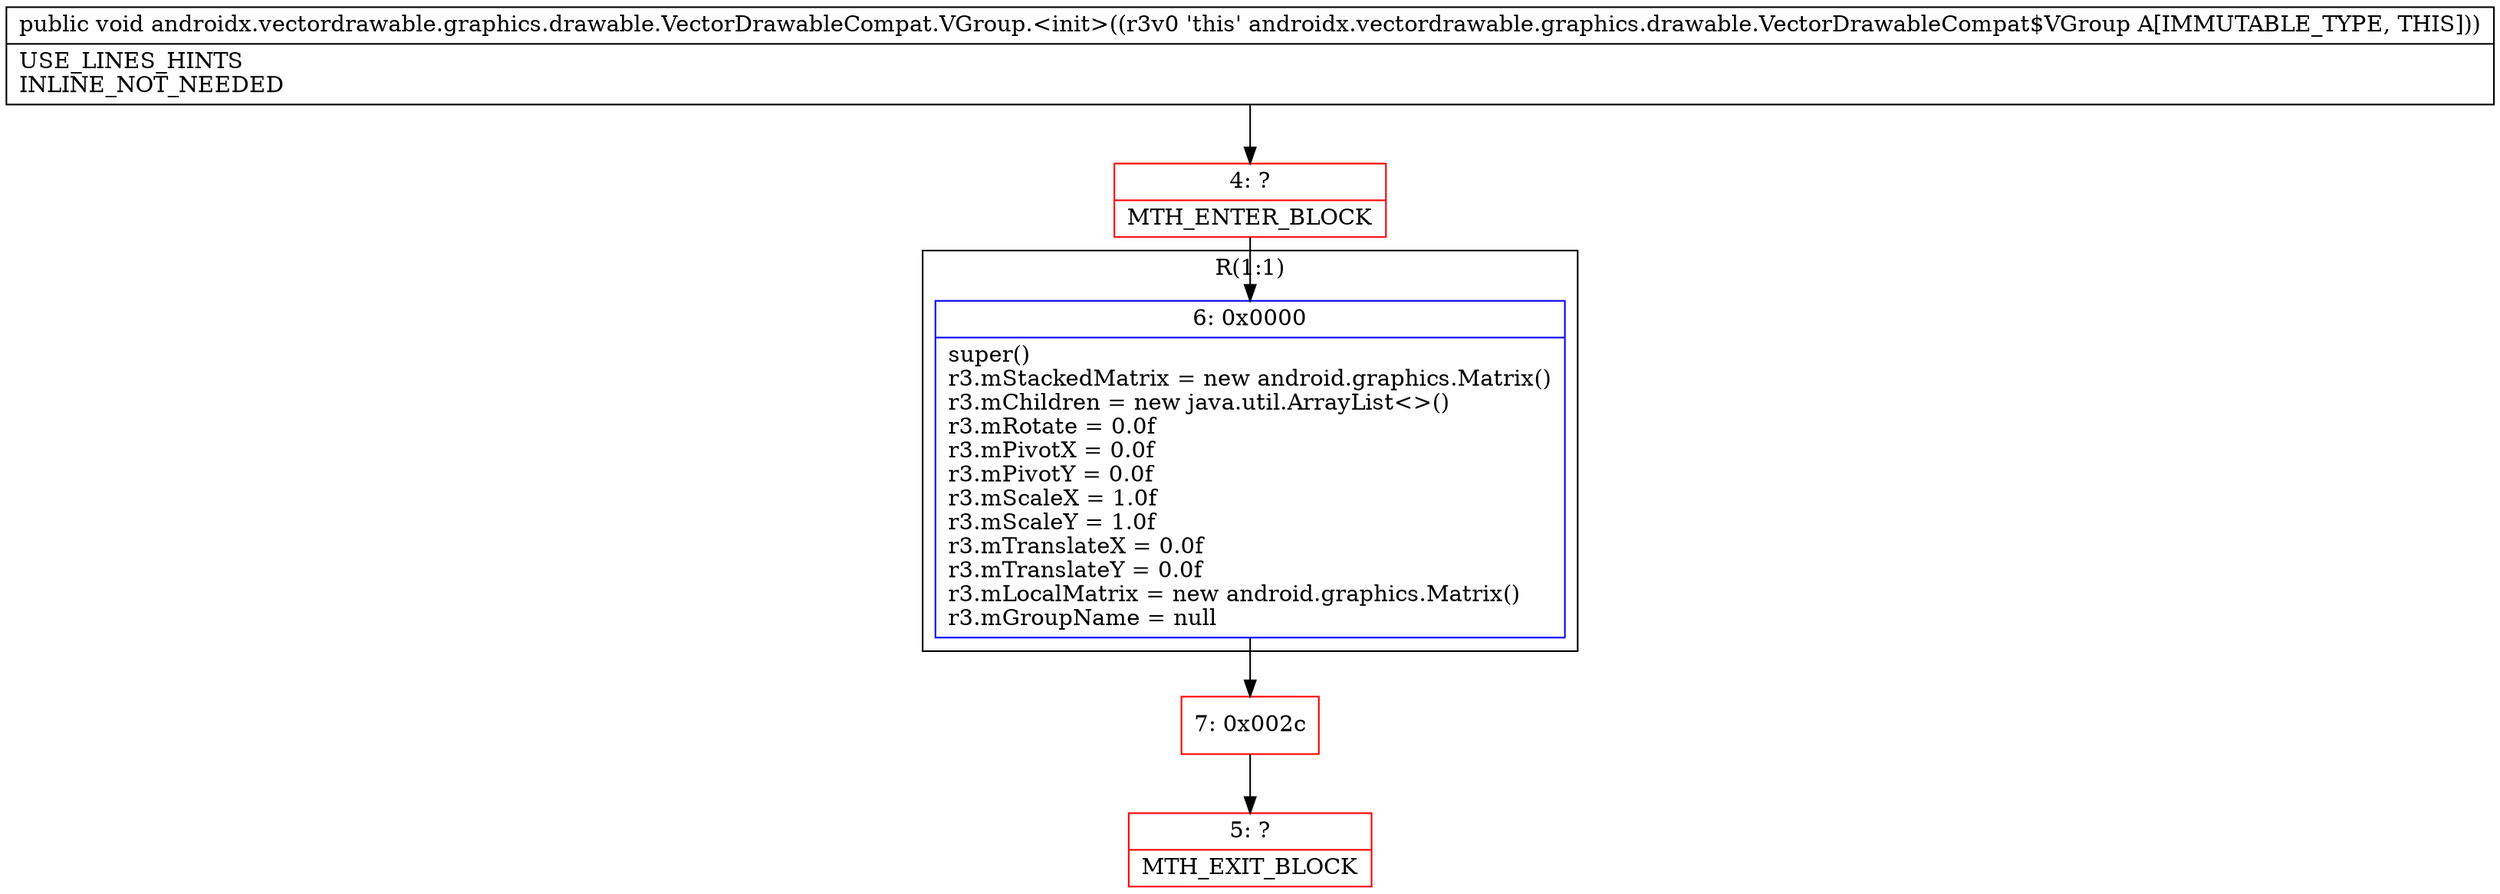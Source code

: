 digraph "CFG forandroidx.vectordrawable.graphics.drawable.VectorDrawableCompat.VGroup.\<init\>()V" {
subgraph cluster_Region_678069613 {
label = "R(1:1)";
node [shape=record,color=blue];
Node_6 [shape=record,label="{6\:\ 0x0000|super()\lr3.mStackedMatrix = new android.graphics.Matrix()\lr3.mChildren = new java.util.ArrayList\<\>()\lr3.mRotate = 0.0f\lr3.mPivotX = 0.0f\lr3.mPivotY = 0.0f\lr3.mScaleX = 1.0f\lr3.mScaleY = 1.0f\lr3.mTranslateX = 0.0f\lr3.mTranslateY = 0.0f\lr3.mLocalMatrix = new android.graphics.Matrix()\lr3.mGroupName = null\l}"];
}
Node_4 [shape=record,color=red,label="{4\:\ ?|MTH_ENTER_BLOCK\l}"];
Node_7 [shape=record,color=red,label="{7\:\ 0x002c}"];
Node_5 [shape=record,color=red,label="{5\:\ ?|MTH_EXIT_BLOCK\l}"];
MethodNode[shape=record,label="{public void androidx.vectordrawable.graphics.drawable.VectorDrawableCompat.VGroup.\<init\>((r3v0 'this' androidx.vectordrawable.graphics.drawable.VectorDrawableCompat$VGroup A[IMMUTABLE_TYPE, THIS]))  | USE_LINES_HINTS\lINLINE_NOT_NEEDED\l}"];
MethodNode -> Node_4;Node_6 -> Node_7;
Node_4 -> Node_6;
Node_7 -> Node_5;
}

